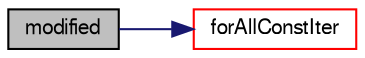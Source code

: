digraph "modified"
{
  bgcolor="transparent";
  edge [fontname="FreeSans",fontsize="10",labelfontname="FreeSans",labelfontsize="10"];
  node [fontname="FreeSans",fontsize="10",shape=record];
  rankdir="LR";
  Node4166 [label="modified",height=0.2,width=0.4,color="black", fillcolor="grey75", style="filled", fontcolor="black"];
  Node4166 -> Node4167 [color="midnightblue",fontsize="10",style="solid",fontname="FreeSans"];
  Node4167 [label="forAllConstIter",height=0.2,width=0.4,color="red",URL="$a38141.html#ae21e2836509b0fa7f7cedf6493b11b09"];
}
